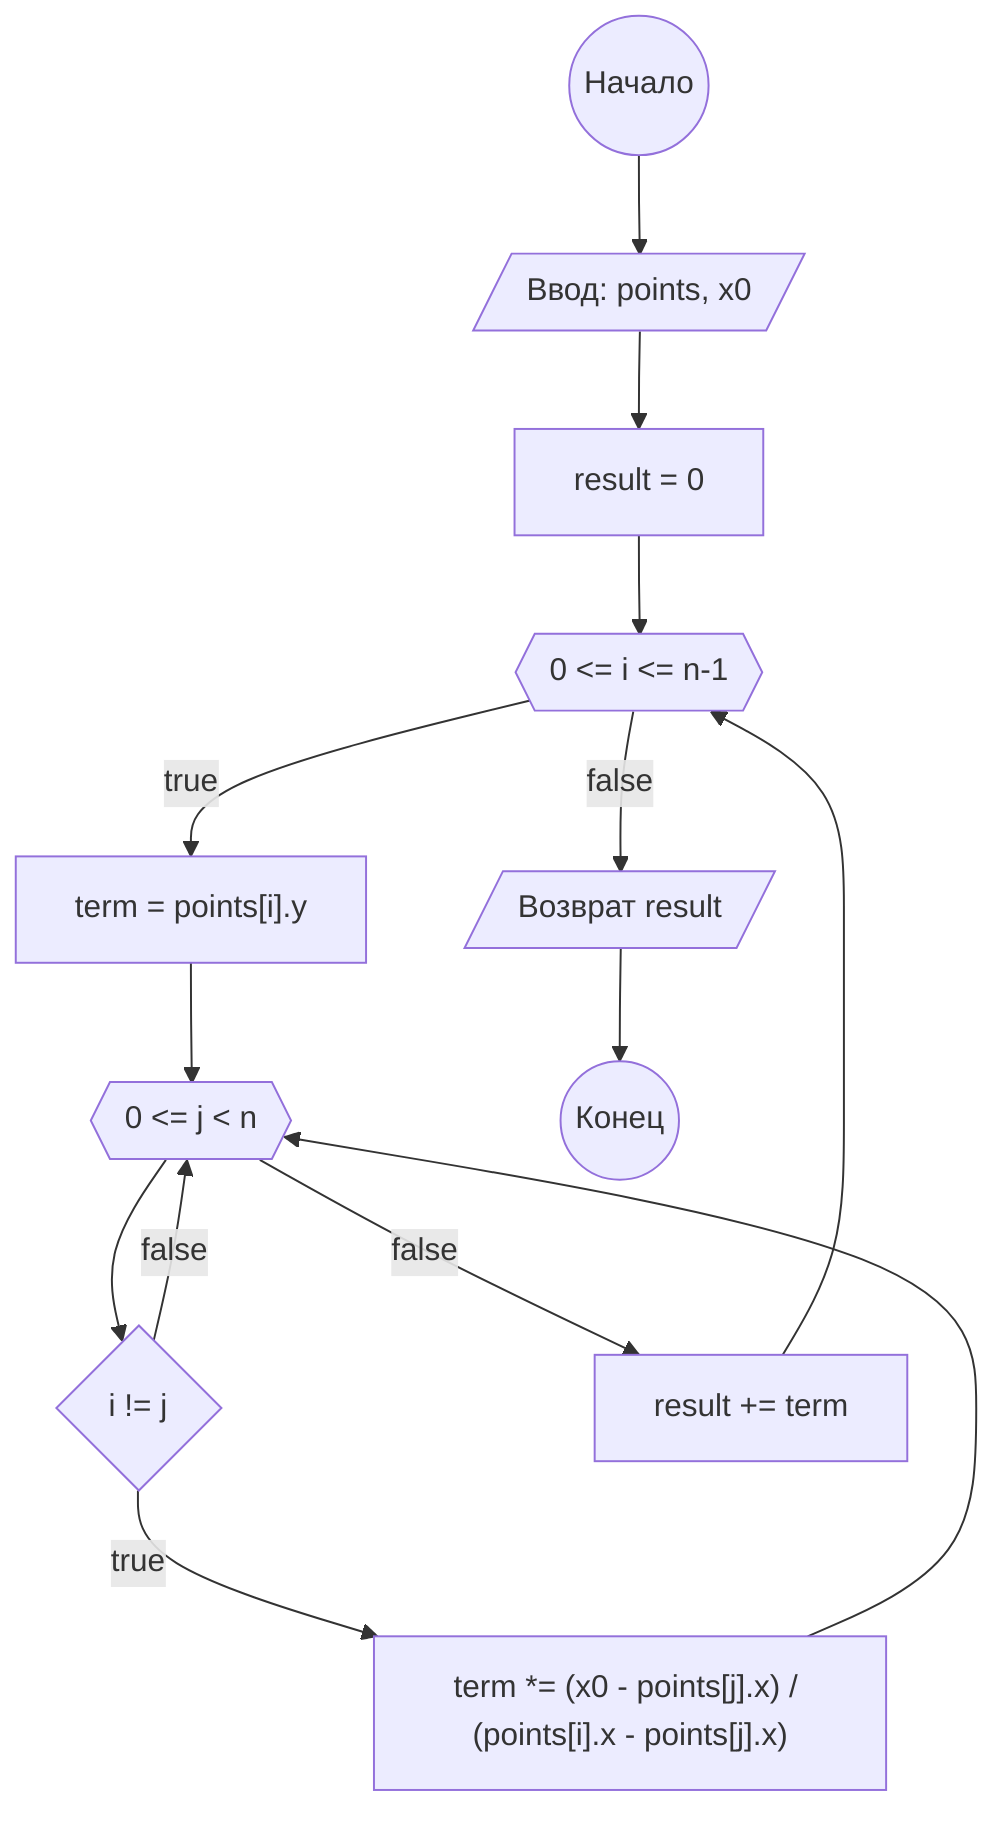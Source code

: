 graph TD
    A(("Начало"))
    B[/"Ввод: points, x0"/]
    C["result = 0"]
    D{{"0 <= i <= n-1"}}
    E["term = points[i].y"]
    F{{"0 <= j < n"}}
    COND{"i != j"}
    G["term *= (x0 - points[j].x) / (points[i].x - points[j].x)"]
    H["result += term"]
    I[/"Возврат result"/]
    J(("Конец"))

    A --> B --> C --> D
    D -- true --> E --> F --> COND
    COND -- true --> G --> F
    COND -- false --> F -- false --> H --> D
    D -- false --> I --> J